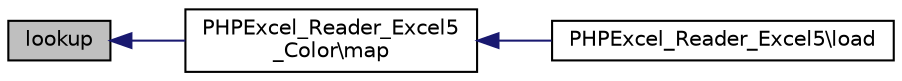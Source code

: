 digraph "lookup"
{
  edge [fontname="Helvetica",fontsize="10",labelfontname="Helvetica",labelfontsize="10"];
  node [fontname="Helvetica",fontsize="10",shape=record];
  rankdir="LR";
  Node1 [label="lookup",height=0.2,width=0.4,color="black", fillcolor="grey75", style="filled", fontcolor="black"];
  Node1 -> Node2 [dir="back",color="midnightblue",fontsize="10",style="solid",fontname="Helvetica"];
  Node2 [label="PHPExcel_Reader_Excel5\l_Color\\map",height=0.2,width=0.4,color="black", fillcolor="white", style="filled",URL="$class_p_h_p_excel___reader___excel5___color.html#a40c7a812d45057b13a6b3ad70e6016dc"];
  Node2 -> Node3 [dir="back",color="midnightblue",fontsize="10",style="solid",fontname="Helvetica"];
  Node3 [label="PHPExcel_Reader_Excel5\\load",height=0.2,width=0.4,color="black", fillcolor="white", style="filled",URL="$class_p_h_p_excel___reader___excel5.html#a138b94503ca4c44b510190c29d4f16fe"];
}
